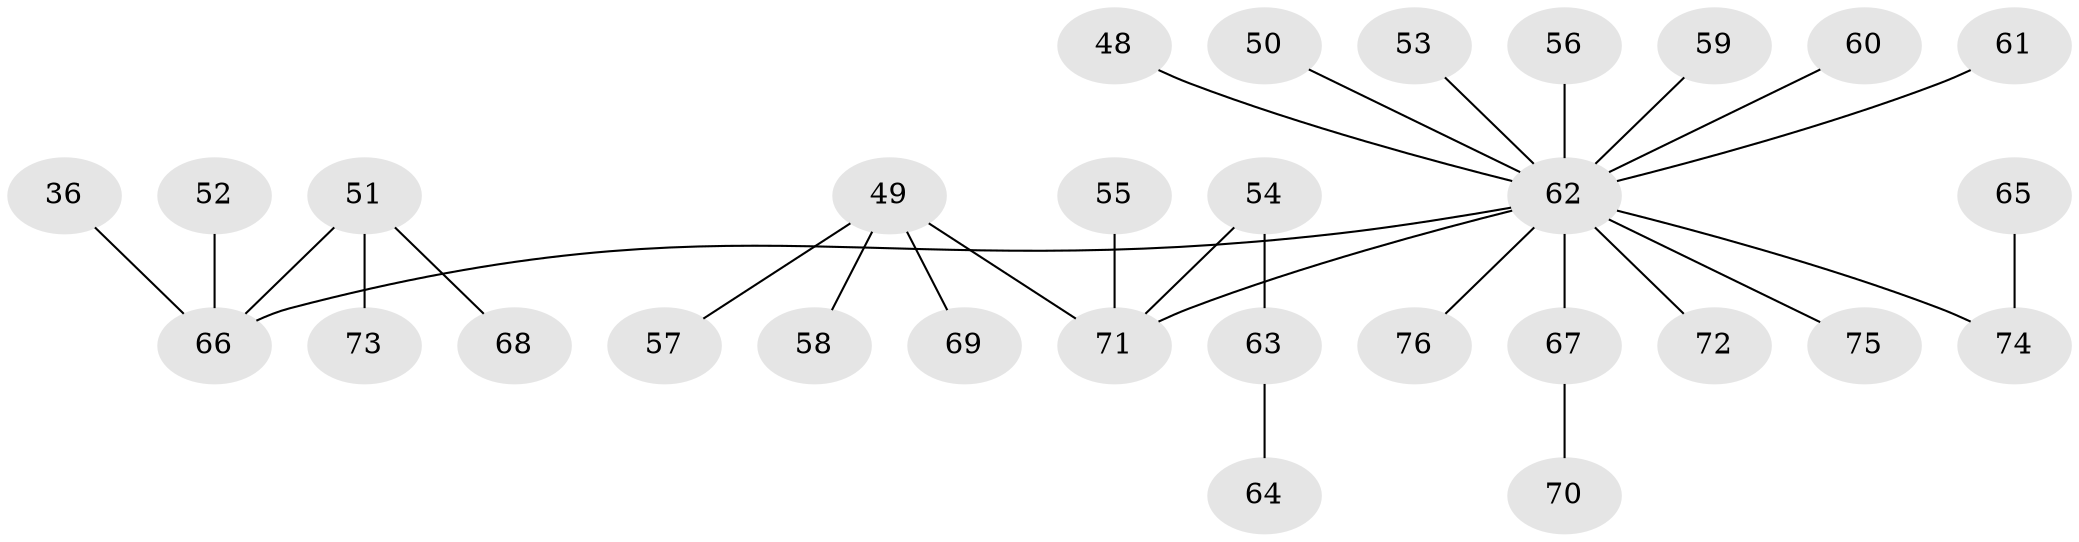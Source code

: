 // original degree distribution, {3: 0.14473684210526316, 8: 0.013157894736842105, 4: 0.05263157894736842, 5: 0.05263157894736842, 1: 0.5131578947368421, 2: 0.2236842105263158}
// Generated by graph-tools (version 1.1) at 2025/56/03/04/25 21:56:46]
// undirected, 30 vertices, 29 edges
graph export_dot {
graph [start="1"]
  node [color=gray90,style=filled];
  36;
  48;
  49 [super="+28+45"];
  50;
  51 [super="+25+43"];
  52;
  53;
  54 [super="+32+44"];
  55;
  56;
  57;
  58;
  59;
  60;
  61;
  62 [super="+47+38+20+30+42"];
  63;
  64;
  65 [super="+35"];
  66 [super="+27"];
  67;
  68;
  69;
  70;
  71 [super="+14+7+15+9+18+33+39+46"];
  72;
  73;
  74 [super="+34"];
  75;
  76;
  36 -- 66;
  48 -- 62;
  49 -- 57;
  49 -- 69;
  49 -- 71;
  49 -- 58;
  50 -- 62;
  51 -- 66;
  51 -- 68;
  51 -- 73;
  52 -- 66;
  53 -- 62;
  54 -- 63;
  54 -- 71;
  55 -- 71;
  56 -- 62;
  59 -- 62;
  60 -- 62;
  61 -- 62;
  62 -- 67;
  62 -- 71;
  62 -- 72;
  62 -- 75;
  62 -- 76;
  62 -- 74;
  62 -- 66;
  63 -- 64;
  65 -- 74;
  67 -- 70;
}

